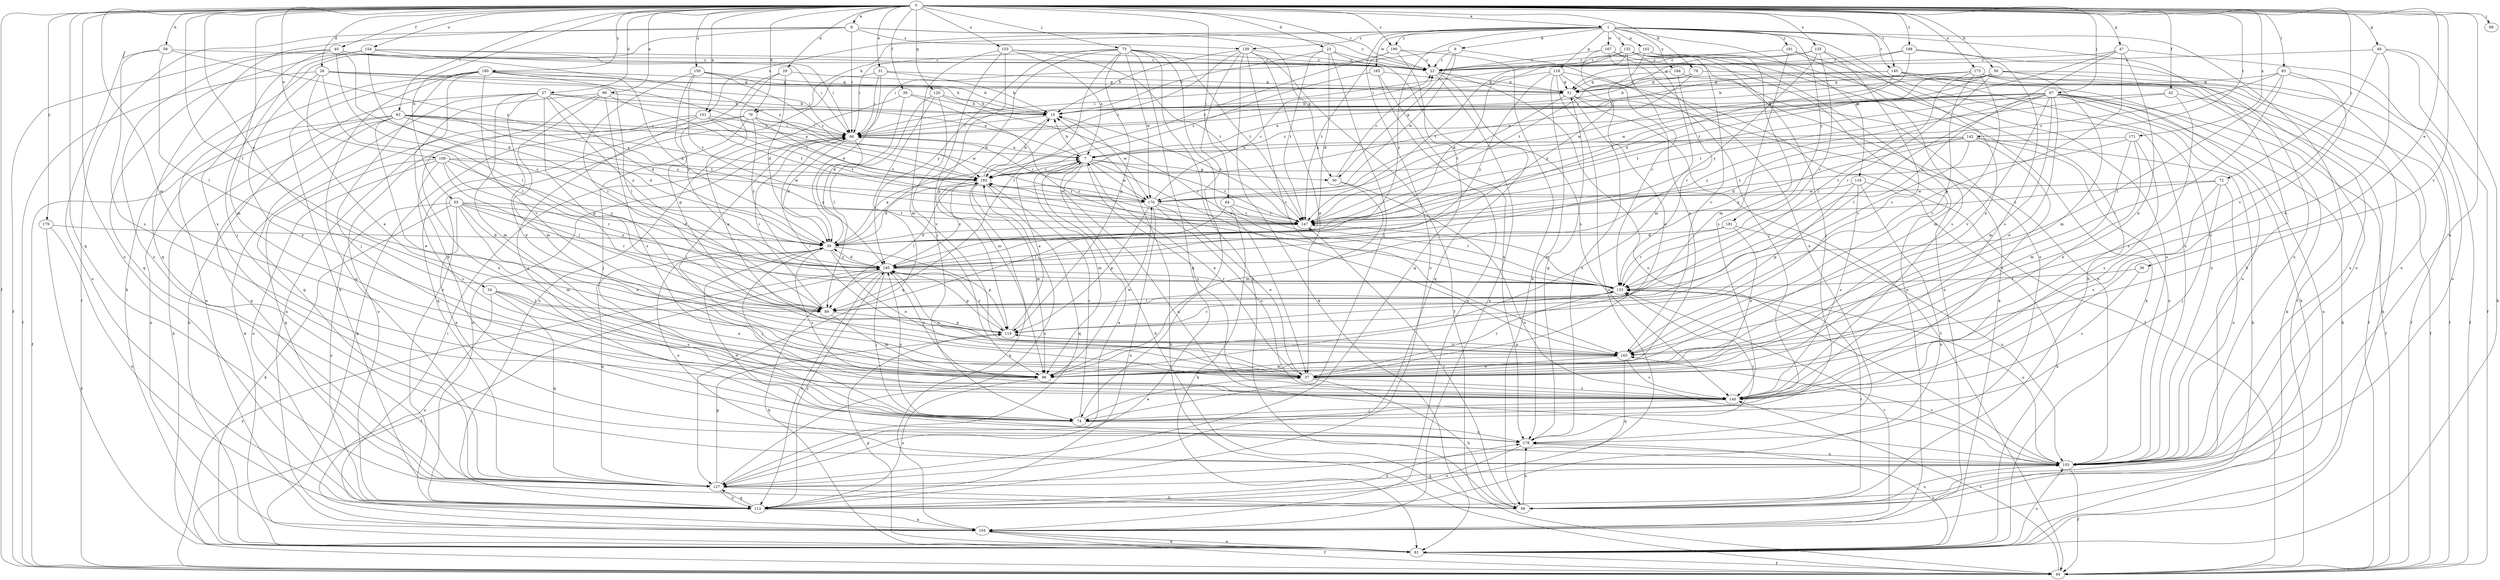 strict digraph  {
0;
1;
6;
7;
8;
15;
22;
23;
26;
27;
29;
30;
31;
34;
36;
37;
39;
40;
42;
44;
47;
49;
50;
51;
55;
56;
58;
59;
63;
64;
66;
67;
68;
72;
73;
74;
76;
79;
81;
83;
89;
96;
99;
101;
102;
104;
109;
112;
116;
118;
119;
120;
127;
132;
133;
135;
139;
140;
142;
145;
147;
150;
153;
154;
155;
163;
165;
167;
170;
171;
173;
178;
179;
180;
181;
184;
185;
188;
190;
191;
193;
0 -> 1  [label=a];
0 -> 6  [label=a];
0 -> 22  [label=c];
0 -> 23  [label=d];
0 -> 26  [label=d];
0 -> 27  [label=d];
0 -> 29  [label=d];
0 -> 31  [label=e];
0 -> 34  [label=e];
0 -> 36  [label=e];
0 -> 39  [label=f];
0 -> 40  [label=f];
0 -> 42  [label=f];
0 -> 44  [label=f];
0 -> 47  [label=g];
0 -> 49  [label=g];
0 -> 55  [label=h];
0 -> 56  [label=h];
0 -> 58  [label=h];
0 -> 63  [label=i];
0 -> 64  [label=i];
0 -> 67  [label=j];
0 -> 68  [label=j];
0 -> 72  [label=j];
0 -> 73  [label=j];
0 -> 76  [label=k];
0 -> 79  [label=k];
0 -> 83  [label=l];
0 -> 89  [label=l];
0 -> 96  [label=m];
0 -> 99  [label=n];
0 -> 101  [label=n];
0 -> 109  [label=o];
0 -> 112  [label=o];
0 -> 120  [label=q];
0 -> 127  [label=q];
0 -> 135  [label=s];
0 -> 142  [label=t];
0 -> 145  [label=t];
0 -> 150  [label=u];
0 -> 153  [label=u];
0 -> 154  [label=u];
0 -> 155  [label=u];
0 -> 163  [label=v];
0 -> 171  [label=x];
0 -> 173  [label=x];
0 -> 178  [label=x];
0 -> 179  [label=y];
0 -> 180  [label=y];
0 -> 188  [label=z];
0 -> 190  [label=z];
1 -> 8  [label=b];
1 -> 44  [label=f];
1 -> 59  [label=h];
1 -> 79  [label=k];
1 -> 101  [label=n];
1 -> 102  [label=n];
1 -> 112  [label=o];
1 -> 116  [label=p];
1 -> 118  [label=p];
1 -> 132  [label=r];
1 -> 139  [label=s];
1 -> 145  [label=t];
1 -> 155  [label=u];
1 -> 165  [label=w];
1 -> 167  [label=w];
1 -> 181  [label=y];
1 -> 184  [label=y];
1 -> 185  [label=y];
1 -> 190  [label=z];
1 -> 191  [label=z];
6 -> 22  [label=c];
6 -> 44  [label=f];
6 -> 50  [label=g];
6 -> 66  [label=i];
6 -> 81  [label=k];
6 -> 127  [label=q];
6 -> 139  [label=s];
7 -> 15  [label=b];
7 -> 50  [label=g];
7 -> 59  [label=h];
7 -> 96  [label=m];
7 -> 140  [label=s];
7 -> 147  [label=t];
7 -> 155  [label=u];
7 -> 163  [label=v];
7 -> 170  [label=w];
7 -> 193  [label=z];
8 -> 22  [label=c];
8 -> 50  [label=g];
8 -> 66  [label=i];
8 -> 74  [label=j];
8 -> 170  [label=w];
15 -> 66  [label=i];
15 -> 96  [label=m];
15 -> 170  [label=w];
22 -> 51  [label=g];
22 -> 104  [label=n];
22 -> 127  [label=q];
22 -> 155  [label=u];
23 -> 15  [label=b];
23 -> 22  [label=c];
23 -> 30  [label=d];
23 -> 74  [label=j];
23 -> 140  [label=s];
23 -> 147  [label=t];
26 -> 37  [label=e];
26 -> 44  [label=f];
26 -> 51  [label=g];
26 -> 66  [label=i];
26 -> 89  [label=l];
26 -> 140  [label=s];
26 -> 193  [label=z];
27 -> 7  [label=a];
27 -> 15  [label=b];
27 -> 30  [label=d];
27 -> 37  [label=e];
27 -> 81  [label=k];
27 -> 96  [label=m];
27 -> 119  [label=p];
27 -> 127  [label=q];
27 -> 185  [label=y];
29 -> 30  [label=d];
29 -> 37  [label=e];
29 -> 51  [label=g];
29 -> 119  [label=p];
30 -> 7  [label=a];
30 -> 37  [label=e];
30 -> 74  [label=j];
30 -> 119  [label=p];
30 -> 127  [label=q];
30 -> 140  [label=s];
30 -> 155  [label=u];
30 -> 185  [label=y];
31 -> 15  [label=b];
31 -> 30  [label=d];
31 -> 51  [label=g];
31 -> 66  [label=i];
31 -> 112  [label=o];
34 -> 37  [label=e];
34 -> 89  [label=l];
34 -> 104  [label=n];
34 -> 127  [label=q];
34 -> 140  [label=s];
36 -> 133  [label=r];
36 -> 140  [label=s];
37 -> 7  [label=a];
37 -> 59  [label=h];
37 -> 133  [label=r];
37 -> 140  [label=s];
37 -> 185  [label=y];
39 -> 15  [label=b];
39 -> 30  [label=d];
39 -> 112  [label=o];
39 -> 133  [label=r];
40 -> 22  [label=c];
40 -> 30  [label=d];
40 -> 44  [label=f];
40 -> 66  [label=i];
40 -> 89  [label=l];
40 -> 96  [label=m];
40 -> 155  [label=u];
42 -> 15  [label=b];
42 -> 44  [label=f];
42 -> 140  [label=s];
42 -> 147  [label=t];
44 -> 15  [label=b];
44 -> 140  [label=s];
44 -> 185  [label=y];
47 -> 22  [label=c];
47 -> 37  [label=e];
47 -> 112  [label=o];
47 -> 119  [label=p];
47 -> 133  [label=r];
47 -> 147  [label=t];
49 -> 22  [label=c];
49 -> 37  [label=e];
49 -> 44  [label=f];
49 -> 81  [label=k];
49 -> 163  [label=v];
50 -> 22  [label=c];
50 -> 96  [label=m];
50 -> 155  [label=u];
51 -> 15  [label=b];
51 -> 44  [label=f];
51 -> 147  [label=t];
51 -> 155  [label=u];
51 -> 178  [label=x];
55 -> 30  [label=d];
55 -> 37  [label=e];
55 -> 81  [label=k];
55 -> 96  [label=m];
55 -> 112  [label=o];
55 -> 133  [label=r];
55 -> 147  [label=t];
55 -> 178  [label=x];
55 -> 185  [label=y];
56 -> 44  [label=f];
56 -> 51  [label=g];
56 -> 66  [label=i];
56 -> 96  [label=m];
56 -> 133  [label=r];
56 -> 147  [label=t];
56 -> 155  [label=u];
56 -> 170  [label=w];
58 -> 22  [label=c];
58 -> 89  [label=l];
58 -> 112  [label=o];
58 -> 140  [label=s];
58 -> 193  [label=z];
59 -> 133  [label=r];
59 -> 147  [label=t];
59 -> 155  [label=u];
59 -> 178  [label=x];
63 -> 7  [label=a];
63 -> 30  [label=d];
63 -> 37  [label=e];
63 -> 44  [label=f];
63 -> 66  [label=i];
63 -> 81  [label=k];
63 -> 104  [label=n];
63 -> 127  [label=q];
63 -> 147  [label=t];
63 -> 193  [label=z];
64 -> 81  [label=k];
64 -> 89  [label=l];
64 -> 133  [label=r];
64 -> 147  [label=t];
66 -> 7  [label=a];
66 -> 30  [label=d];
66 -> 112  [label=o];
66 -> 185  [label=y];
67 -> 7  [label=a];
67 -> 15  [label=b];
67 -> 37  [label=e];
67 -> 44  [label=f];
67 -> 59  [label=h];
67 -> 81  [label=k];
67 -> 89  [label=l];
67 -> 96  [label=m];
67 -> 104  [label=n];
67 -> 147  [label=t];
67 -> 155  [label=u];
67 -> 163  [label=v];
67 -> 185  [label=y];
67 -> 193  [label=z];
72 -> 74  [label=j];
72 -> 140  [label=s];
72 -> 147  [label=t];
72 -> 155  [label=u];
72 -> 170  [label=w];
73 -> 22  [label=c];
73 -> 30  [label=d];
73 -> 37  [label=e];
73 -> 59  [label=h];
73 -> 66  [label=i];
73 -> 89  [label=l];
73 -> 119  [label=p];
73 -> 127  [label=q];
73 -> 147  [label=t];
73 -> 170  [label=w];
73 -> 185  [label=y];
74 -> 37  [label=e];
74 -> 178  [label=x];
74 -> 185  [label=y];
74 -> 193  [label=z];
76 -> 15  [label=b];
76 -> 51  [label=g];
76 -> 155  [label=u];
76 -> 193  [label=z];
79 -> 66  [label=i];
79 -> 74  [label=j];
79 -> 81  [label=k];
79 -> 127  [label=q];
79 -> 147  [label=t];
79 -> 170  [label=w];
79 -> 185  [label=y];
81 -> 44  [label=f];
81 -> 104  [label=n];
81 -> 119  [label=p];
81 -> 155  [label=u];
81 -> 178  [label=x];
83 -> 44  [label=f];
83 -> 51  [label=g];
83 -> 89  [label=l];
83 -> 140  [label=s];
83 -> 163  [label=v];
83 -> 193  [label=z];
89 -> 66  [label=i];
89 -> 96  [label=m];
89 -> 119  [label=p];
96 -> 66  [label=i];
96 -> 112  [label=o];
96 -> 170  [label=w];
96 -> 185  [label=y];
99 -> 15  [label=b];
99 -> 96  [label=m];
99 -> 104  [label=n];
99 -> 140  [label=s];
99 -> 147  [label=t];
99 -> 178  [label=x];
101 -> 66  [label=i];
101 -> 74  [label=j];
101 -> 81  [label=k];
101 -> 112  [label=o];
101 -> 147  [label=t];
101 -> 193  [label=z];
102 -> 22  [label=c];
102 -> 59  [label=h];
102 -> 66  [label=i];
102 -> 140  [label=s];
102 -> 185  [label=y];
104 -> 44  [label=f];
104 -> 66  [label=i];
104 -> 81  [label=k];
104 -> 133  [label=r];
109 -> 89  [label=l];
109 -> 112  [label=o];
109 -> 127  [label=q];
109 -> 133  [label=r];
109 -> 140  [label=s];
109 -> 170  [label=w];
109 -> 185  [label=y];
109 -> 193  [label=z];
112 -> 104  [label=n];
112 -> 127  [label=q];
112 -> 178  [label=x];
112 -> 185  [label=y];
116 -> 81  [label=k];
116 -> 112  [label=o];
116 -> 119  [label=p];
116 -> 140  [label=s];
116 -> 170  [label=w];
118 -> 37  [label=e];
118 -> 44  [label=f];
118 -> 51  [label=g];
118 -> 66  [label=i];
118 -> 112  [label=o];
118 -> 178  [label=x];
118 -> 185  [label=y];
119 -> 7  [label=a];
119 -> 133  [label=r];
119 -> 163  [label=v];
119 -> 185  [label=y];
120 -> 15  [label=b];
120 -> 89  [label=l];
120 -> 127  [label=q];
120 -> 133  [label=r];
120 -> 163  [label=v];
127 -> 7  [label=a];
127 -> 59  [label=h];
127 -> 112  [label=o];
127 -> 119  [label=p];
127 -> 193  [label=z];
132 -> 22  [label=c];
132 -> 30  [label=d];
132 -> 74  [label=j];
132 -> 81  [label=k];
132 -> 96  [label=m];
132 -> 104  [label=n];
132 -> 133  [label=r];
132 -> 147  [label=t];
132 -> 163  [label=v];
133 -> 89  [label=l];
133 -> 147  [label=t];
133 -> 155  [label=u];
135 -> 22  [label=c];
135 -> 37  [label=e];
135 -> 133  [label=r];
135 -> 147  [label=t];
135 -> 163  [label=v];
135 -> 185  [label=y];
139 -> 15  [label=b];
139 -> 22  [label=c];
139 -> 37  [label=e];
139 -> 44  [label=f];
139 -> 74  [label=j];
139 -> 81  [label=k];
139 -> 163  [label=v];
139 -> 193  [label=z];
140 -> 74  [label=j];
142 -> 7  [label=a];
142 -> 30  [label=d];
142 -> 59  [label=h];
142 -> 133  [label=r];
142 -> 140  [label=s];
142 -> 147  [label=t];
142 -> 155  [label=u];
142 -> 185  [label=y];
145 -> 44  [label=f];
145 -> 51  [label=g];
145 -> 66  [label=i];
145 -> 81  [label=k];
145 -> 155  [label=u];
145 -> 170  [label=w];
147 -> 15  [label=b];
147 -> 30  [label=d];
150 -> 15  [label=b];
150 -> 51  [label=g];
150 -> 89  [label=l];
150 -> 147  [label=t];
150 -> 185  [label=y];
150 -> 193  [label=z];
153 -> 7  [label=a];
153 -> 22  [label=c];
153 -> 74  [label=j];
153 -> 96  [label=m];
153 -> 119  [label=p];
153 -> 147  [label=t];
154 -> 22  [label=c];
154 -> 66  [label=i];
154 -> 74  [label=j];
154 -> 127  [label=q];
154 -> 133  [label=r];
154 -> 193  [label=z];
155 -> 30  [label=d];
155 -> 44  [label=f];
155 -> 127  [label=q];
155 -> 163  [label=v];
163 -> 37  [label=e];
163 -> 66  [label=i];
163 -> 96  [label=m];
163 -> 119  [label=p];
163 -> 127  [label=q];
163 -> 140  [label=s];
165 -> 51  [label=g];
165 -> 104  [label=n];
165 -> 178  [label=x];
165 -> 193  [label=z];
167 -> 22  [label=c];
167 -> 37  [label=e];
167 -> 81  [label=k];
167 -> 104  [label=n];
167 -> 178  [label=x];
170 -> 22  [label=c];
170 -> 37  [label=e];
170 -> 66  [label=i];
170 -> 112  [label=o];
170 -> 119  [label=p];
170 -> 140  [label=s];
170 -> 147  [label=t];
170 -> 193  [label=z];
171 -> 7  [label=a];
171 -> 37  [label=e];
171 -> 96  [label=m];
171 -> 140  [label=s];
171 -> 147  [label=t];
173 -> 15  [label=b];
173 -> 44  [label=f];
173 -> 51  [label=g];
173 -> 81  [label=k];
173 -> 89  [label=l];
173 -> 96  [label=m];
173 -> 155  [label=u];
173 -> 163  [label=v];
178 -> 51  [label=g];
178 -> 112  [label=o];
178 -> 133  [label=r];
178 -> 155  [label=u];
179 -> 30  [label=d];
179 -> 81  [label=k];
179 -> 112  [label=o];
180 -> 15  [label=b];
180 -> 30  [label=d];
180 -> 51  [label=g];
180 -> 59  [label=h];
180 -> 74  [label=j];
180 -> 89  [label=l];
180 -> 104  [label=n];
180 -> 127  [label=q];
180 -> 163  [label=v];
180 -> 178  [label=x];
181 -> 30  [label=d];
181 -> 37  [label=e];
181 -> 133  [label=r];
181 -> 155  [label=u];
184 -> 51  [label=g];
184 -> 133  [label=r];
184 -> 178  [label=x];
185 -> 30  [label=d];
185 -> 44  [label=f];
185 -> 74  [label=j];
185 -> 81  [label=k];
185 -> 112  [label=o];
185 -> 119  [label=p];
185 -> 133  [label=r];
185 -> 193  [label=z];
188 -> 22  [label=c];
188 -> 30  [label=d];
188 -> 51  [label=g];
188 -> 140  [label=s];
188 -> 155  [label=u];
190 -> 22  [label=c];
190 -> 59  [label=h];
190 -> 127  [label=q];
190 -> 147  [label=t];
190 -> 193  [label=z];
191 -> 22  [label=c];
191 -> 96  [label=m];
191 -> 140  [label=s];
191 -> 155  [label=u];
193 -> 15  [label=b];
193 -> 30  [label=d];
193 -> 89  [label=l];
193 -> 96  [label=m];
193 -> 104  [label=n];
193 -> 127  [label=q];
193 -> 170  [label=w];
}
